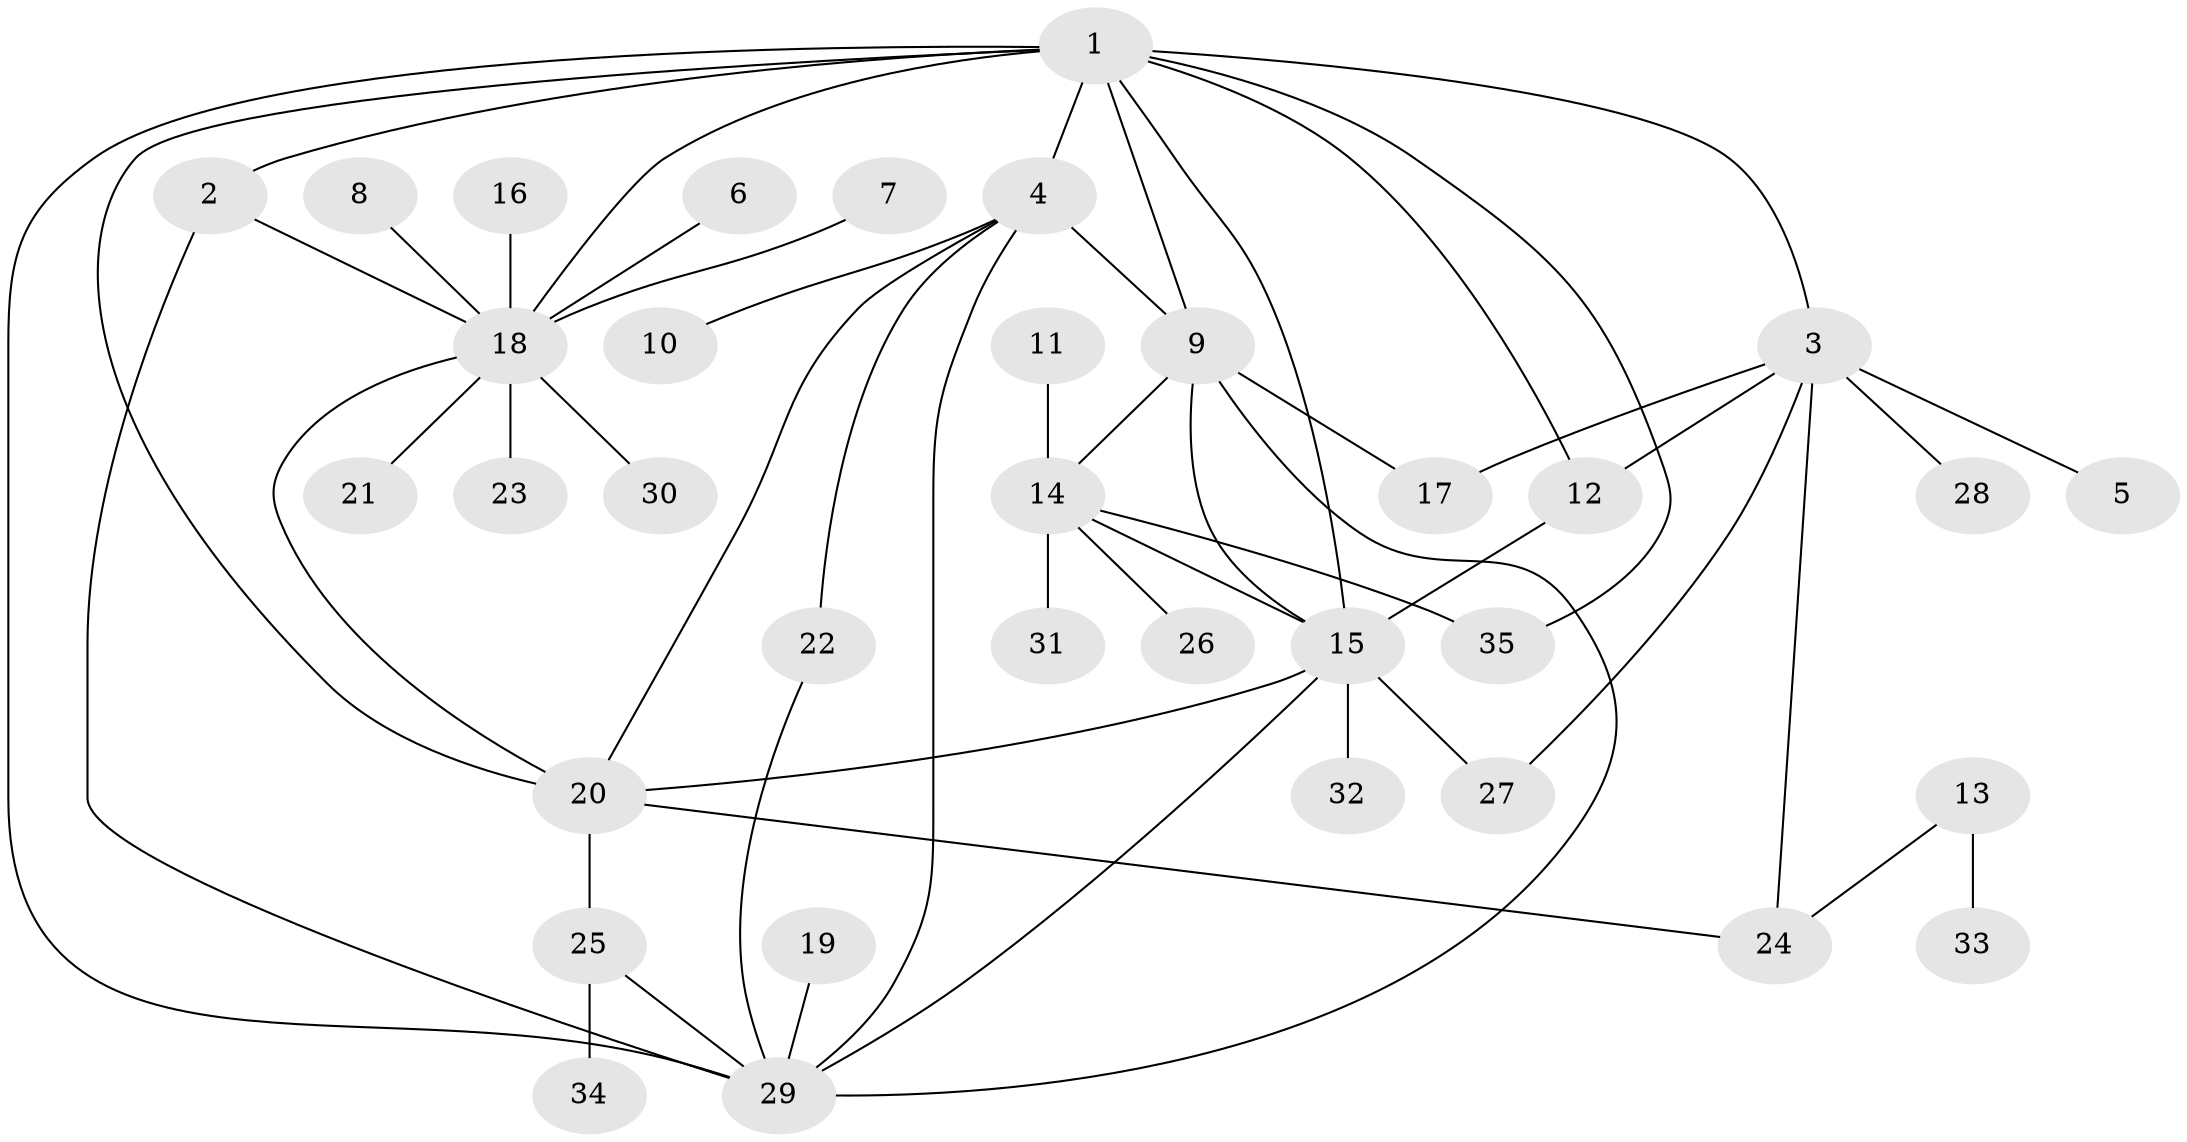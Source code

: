 // original degree distribution, {12: 0.014492753623188406, 4: 0.043478260869565216, 5: 0.028985507246376812, 9: 0.014492753623188406, 7: 0.043478260869565216, 8: 0.043478260869565216, 6: 0.014492753623188406, 3: 0.057971014492753624, 2: 0.2753623188405797, 1: 0.463768115942029}
// Generated by graph-tools (version 1.1) at 2025/02/03/09/25 03:02:52]
// undirected, 35 vertices, 53 edges
graph export_dot {
graph [start="1"]
  node [color=gray90,style=filled];
  1;
  2;
  3;
  4;
  5;
  6;
  7;
  8;
  9;
  10;
  11;
  12;
  13;
  14;
  15;
  16;
  17;
  18;
  19;
  20;
  21;
  22;
  23;
  24;
  25;
  26;
  27;
  28;
  29;
  30;
  31;
  32;
  33;
  34;
  35;
  1 -- 2 [weight=1.0];
  1 -- 3 [weight=1.0];
  1 -- 4 [weight=1.0];
  1 -- 9 [weight=1.0];
  1 -- 12 [weight=1.0];
  1 -- 15 [weight=1.0];
  1 -- 18 [weight=1.0];
  1 -- 20 [weight=1.0];
  1 -- 29 [weight=1.0];
  1 -- 35 [weight=1.0];
  2 -- 18 [weight=1.0];
  2 -- 29 [weight=1.0];
  3 -- 5 [weight=1.0];
  3 -- 12 [weight=1.0];
  3 -- 17 [weight=1.0];
  3 -- 24 [weight=1.0];
  3 -- 27 [weight=1.0];
  3 -- 28 [weight=1.0];
  4 -- 9 [weight=1.0];
  4 -- 10 [weight=1.0];
  4 -- 20 [weight=1.0];
  4 -- 22 [weight=1.0];
  4 -- 29 [weight=1.0];
  6 -- 18 [weight=1.0];
  7 -- 18 [weight=1.0];
  8 -- 18 [weight=1.0];
  9 -- 14 [weight=1.0];
  9 -- 15 [weight=1.0];
  9 -- 17 [weight=1.0];
  9 -- 29 [weight=1.0];
  11 -- 14 [weight=1.0];
  12 -- 15 [weight=1.0];
  13 -- 24 [weight=1.0];
  13 -- 33 [weight=1.0];
  14 -- 15 [weight=1.0];
  14 -- 26 [weight=1.0];
  14 -- 31 [weight=1.0];
  14 -- 35 [weight=1.0];
  15 -- 20 [weight=1.0];
  15 -- 27 [weight=1.0];
  15 -- 29 [weight=1.0];
  15 -- 32 [weight=1.0];
  16 -- 18 [weight=1.0];
  18 -- 20 [weight=1.0];
  18 -- 21 [weight=1.0];
  18 -- 23 [weight=1.0];
  18 -- 30 [weight=1.0];
  19 -- 29 [weight=1.0];
  20 -- 24 [weight=2.0];
  20 -- 25 [weight=1.0];
  22 -- 29 [weight=1.0];
  25 -- 29 [weight=1.0];
  25 -- 34 [weight=1.0];
}

